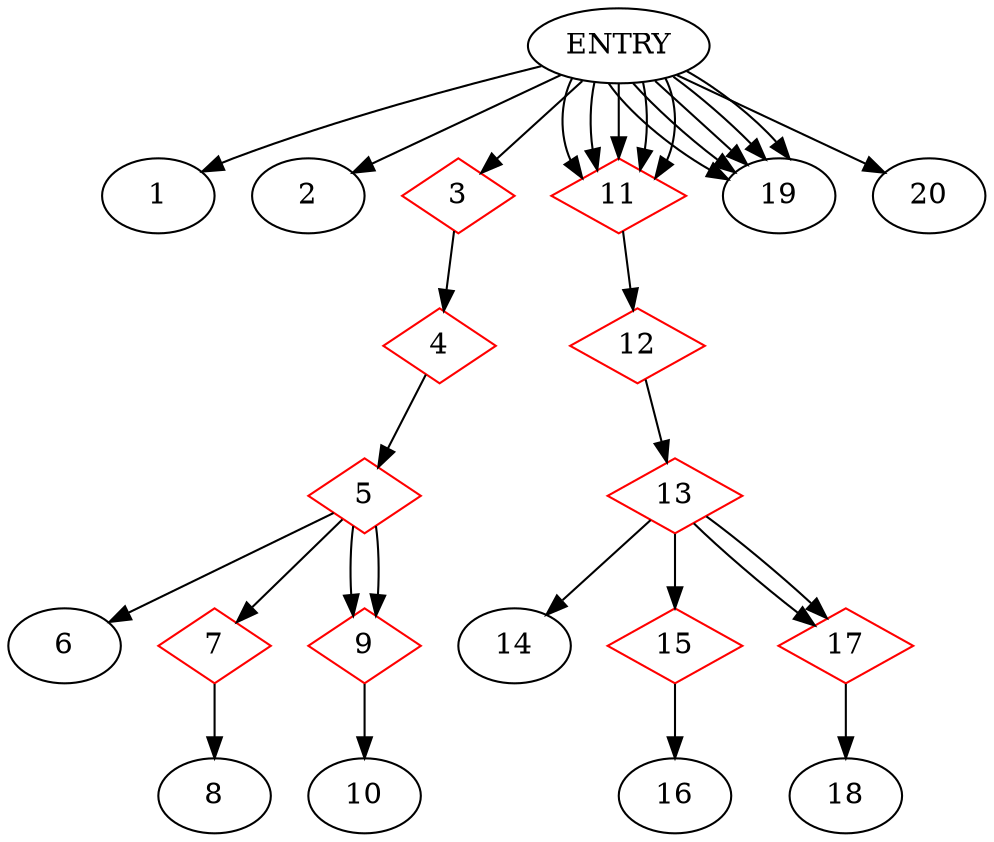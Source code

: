 digraph CDG {
ENTRY -> 1
ENTRY -> 2
3 [shape=diamond, color=red]
ENTRY -> 3
4 [shape=diamond, color=red]
3-> 4
11 [shape=diamond, color=red]
ENTRY -> 11
5 [shape=diamond, color=red]
4-> 5
11 [shape=diamond, color=red]
ENTRY -> 11
5-> 6
11 [shape=diamond, color=red]
ENTRY -> 11
7 [shape=diamond, color=red]
5-> 7
7-> 8
9 [shape=diamond, color=red]
5-> 9
9 [shape=diamond, color=red]
5-> 9
9-> 10
11 [shape=diamond, color=red]
ENTRY -> 11
11 [shape=diamond, color=red]
ENTRY -> 11
12 [shape=diamond, color=red]
11-> 12
ENTRY -> 19
13 [shape=diamond, color=red]
12-> 13
ENTRY -> 19
13-> 14
ENTRY -> 19
15 [shape=diamond, color=red]
13-> 15
15-> 16
17 [shape=diamond, color=red]
13-> 17
17 [shape=diamond, color=red]
13-> 17
17-> 18
ENTRY -> 19
ENTRY -> 19
ENTRY -> 20
}


